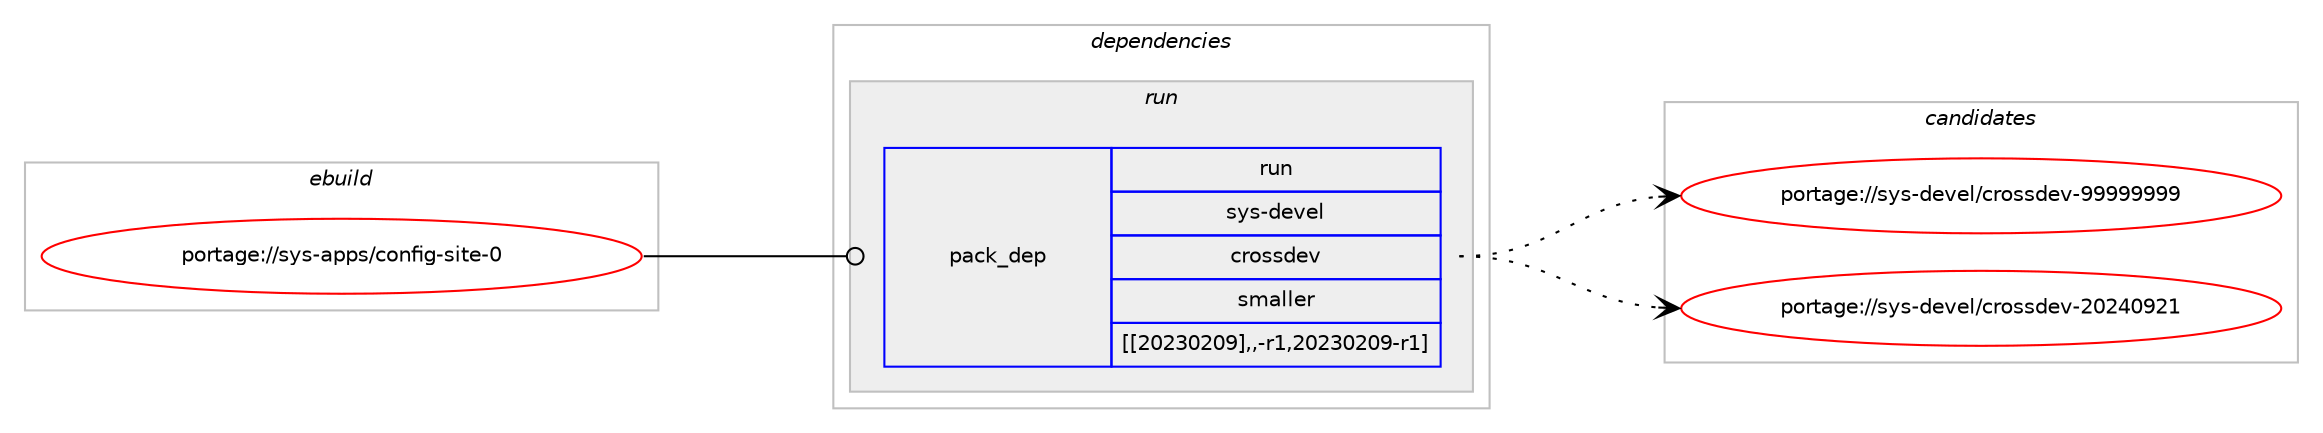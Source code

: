 digraph prolog {

# *************
# Graph options
# *************

newrank=true;
concentrate=true;
compound=true;
graph [rankdir=LR,fontname=Helvetica,fontsize=10,ranksep=1.5];#, ranksep=2.5, nodesep=0.2];
edge  [arrowhead=vee];
node  [fontname=Helvetica,fontsize=10];

# **********
# The ebuild
# **********

subgraph cluster_leftcol {
color=gray;
label=<<i>ebuild</i>>;
id [label="portage://sys-apps/config-site-0", color=red, width=4, href="../sys-apps/config-site-0.svg"];
}

# ****************
# The dependencies
# ****************

subgraph cluster_midcol {
color=gray;
label=<<i>dependencies</i>>;
subgraph cluster_compile {
fillcolor="#eeeeee";
style=filled;
label=<<i>compile</i>>;
}
subgraph cluster_compileandrun {
fillcolor="#eeeeee";
style=filled;
label=<<i>compile and run</i>>;
}
subgraph cluster_run {
fillcolor="#eeeeee";
style=filled;
label=<<i>run</i>>;
subgraph pack930 {
dependency1258 [label=<<TABLE BORDER="0" CELLBORDER="1" CELLSPACING="0" CELLPADDING="4" WIDTH="220"><TR><TD ROWSPAN="6" CELLPADDING="30">pack_dep</TD></TR><TR><TD WIDTH="110">run</TD></TR><TR><TD>sys-devel</TD></TR><TR><TD>crossdev</TD></TR><TR><TD>smaller</TD></TR><TR><TD>[[20230209],,-r1,20230209-r1]</TD></TR></TABLE>>, shape=none, color=blue];
}
id:e -> dependency1258:w [weight=20,style="solid",arrowhead="odot"];
}
}

# **************
# The candidates
# **************

subgraph cluster_choices {
rank=same;
color=gray;
label=<<i>candidates</i>>;

subgraph choice912 {
color=black;
nodesep=1;
choice115121115451001011181011084799114111115115100101118455757575757575757 [label="portage://sys-devel/crossdev-99999999", color=red, width=4,href="../sys-devel/crossdev-99999999.svg"];
choice115121115451001011181011084799114111115115100101118455048505248575049 [label="portage://sys-devel/crossdev-20240921", color=red, width=4,href="../sys-devel/crossdev-20240921.svg"];
dependency1258:e -> choice115121115451001011181011084799114111115115100101118455757575757575757:w [style=dotted,weight="100"];
dependency1258:e -> choice115121115451001011181011084799114111115115100101118455048505248575049:w [style=dotted,weight="100"];
}
}

}
